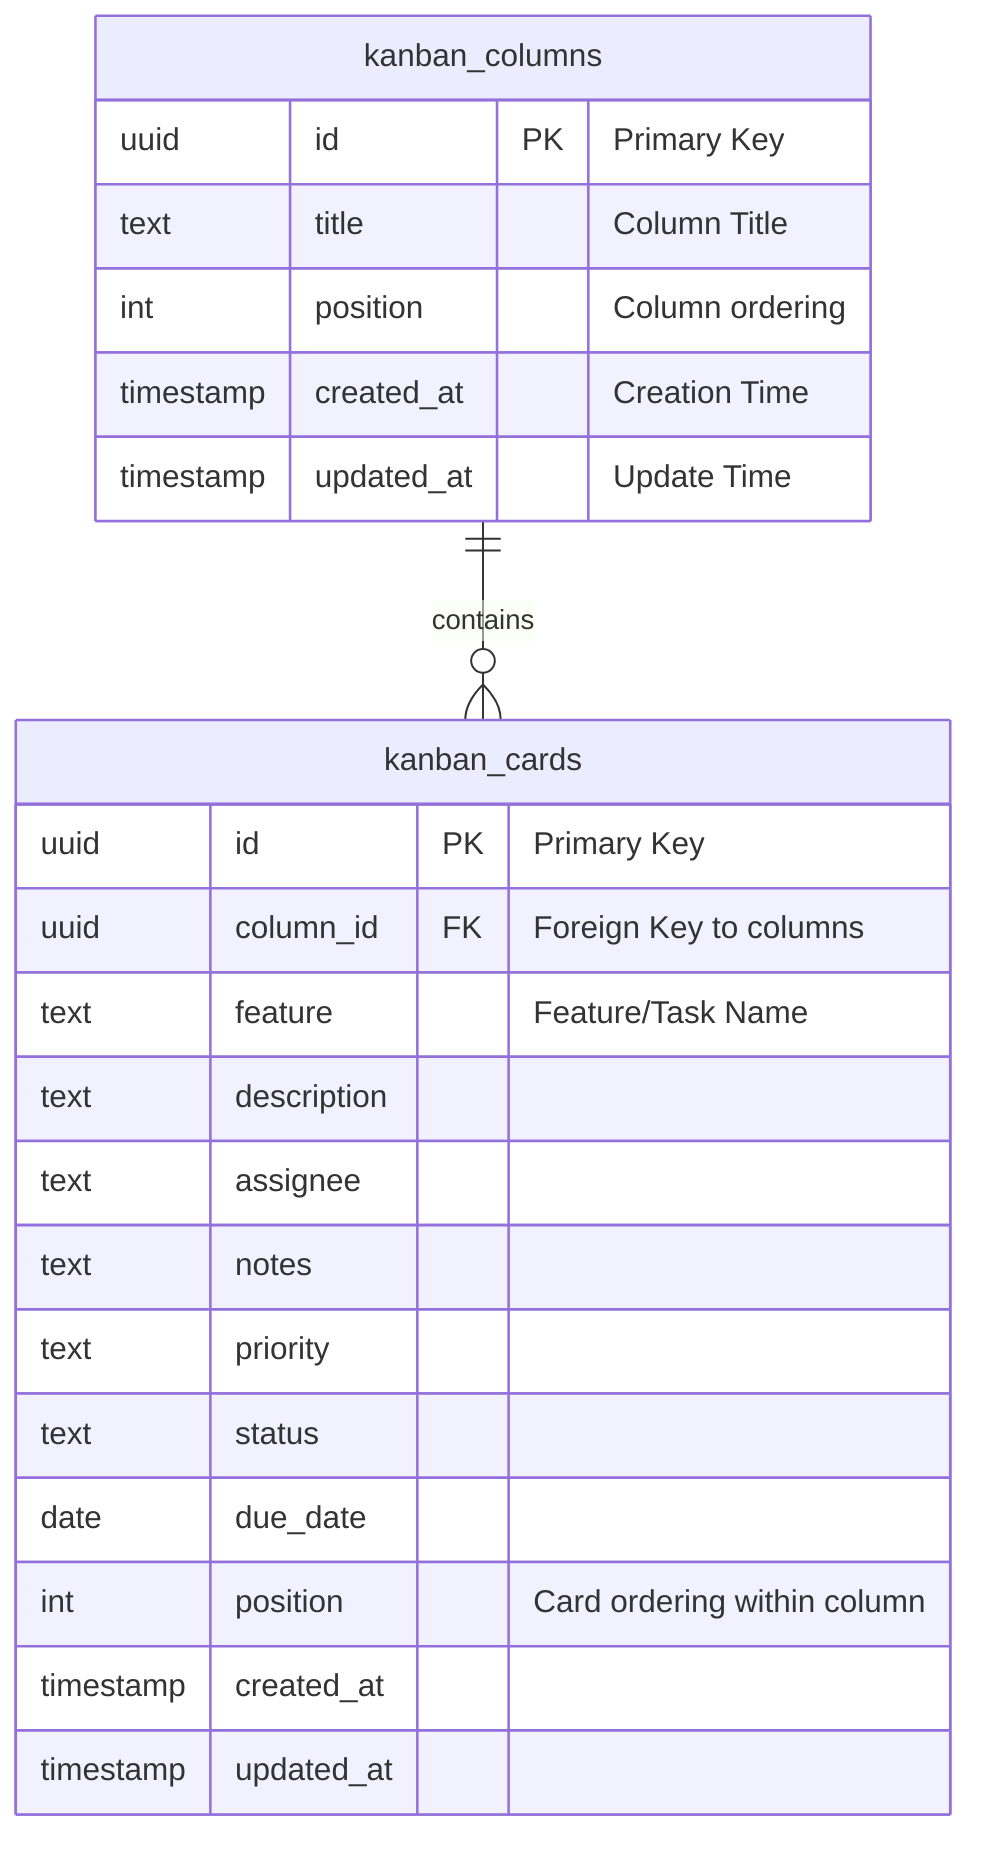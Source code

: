 erDiagram

  kanban_columns {
    uuid id PK "Primary Key"
    text title "Column Title"
    int position "Column ordering"
    timestamp created_at "Creation Time"
    timestamp updated_at "Update Time"
  }

  kanban_cards {
    uuid id PK "Primary Key"
    uuid column_id FK "Foreign Key to columns"
    text feature "Feature/Task Name"
    text description
    text assignee
    text notes
    text priority
    text status
    date due_date
    int position "Card ordering within column"
    timestamp created_at
    timestamp updated_at
  }

  kanban_columns ||--o{ kanban_cards : contains